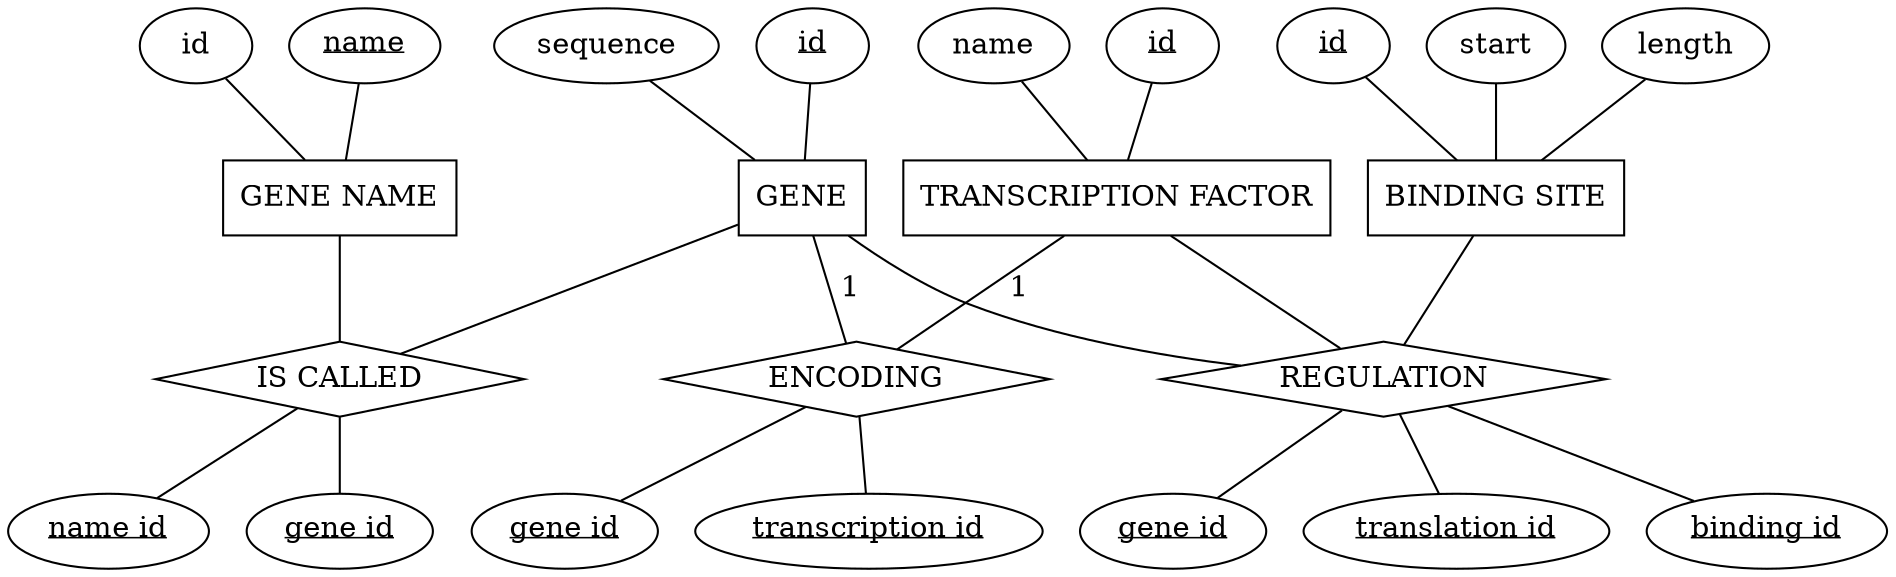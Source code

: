 graph g {
	GENE[shape=box]
	"BINDING SITE"[shape=box]
	"GENE NAME"[shape=box]
	"TRANSCRIPTION FACTOR"[shape=box]
	GENE "BINDING SITE" "GENE NAME" "TRANSCRIPTION FACTOR" [rank=same]
	"IS CALLED" "ENCODING" "REGULATION" [rank=same]

	"IS CALLED" [shape=diamond]
	ENCODING [shape=diamond]
	REGULATION [shape=diamond]

	GENE -- ENCODING [label=" 1"]
	"TRANSCRIPTION FACTOR" -- ENCODING [label=" 1"]

	gene_id [label=<<u>id</u>>]
	gene_id -- GENE
	gene_sequence [label=sequence]
	gene_sequence -- GENE

	gene_name [label=<<u>name</u>>]
	gene_name_id [label="id"]

	gene_name -- "GENE NAME"
	gene_name_id -- "GENE NAME"

	binding_id[label=<<u>id</u>>]
	start -- "BINDING SITE"
	length -- "BINDING SITE"
	binding_id -- "BINDING SITE"

	transcription_id[label=<<u>id</u>>]
	transcription_name[label="name"]
	transcription_id -- "TRANSCRIPTION FACTOR"
	transcription_name -- "TRANSCRIPTION FACTOR"

	"IS CALLED" -- gene_id_called
	"IS CALLED" -- gene_name_id_called

	gene_id_called[label=<<u>gene id</u>>]
	gene_name_id_called[label=<<u>name id</u>>]

	subgraph {
	rank=same
	encoding_gene_id [label=<<u>gene id</u>>]
	encoding_trans_id [label=<<u>transcription id</u>>]
	}
	encoding_gene_id -- ENCODING -- encoding_trans_id
	
	subgraph {
	rank=same
	regulation_binding_id [label=<<u>binding id</u>>]
	regulation_gene_id    [label=<<u>gene id</u>>]
	regulation_trans_id   [label=<<u>translation id</u>>]
	}
	
	regulation_binding_id -- REGULATION -- regulation_gene_id
	REGULATION -- regulation_trans_id

	GENE -- REGULATION
	"TRANSCRIPTION FACTOR" -- REGULATION
	"BINDING SITE" -- REGULATION
	"GENE NAME" -- "IS CALLED"

	GENE -- "IS CALLED"
	
}
